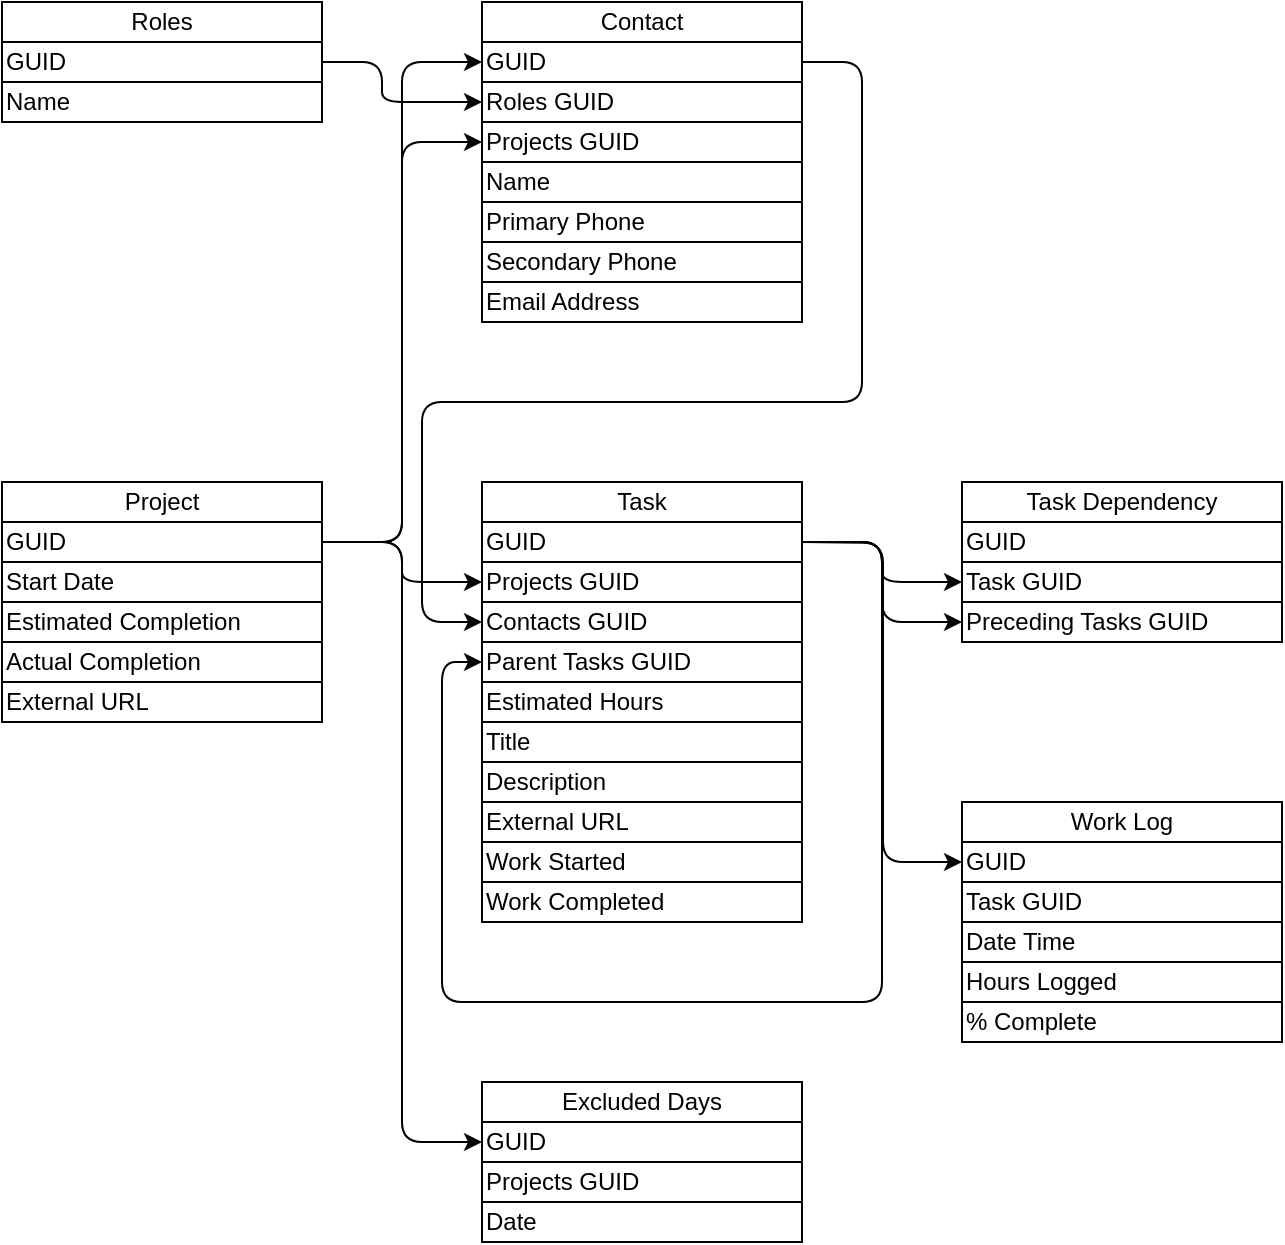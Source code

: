 <mxfile version="14.6.13" type="device"><diagram id="Ld3yckeWrbatdAOdt6-O" name="Page-1"><mxGraphModel dx="550" dy="863" grid="1" gridSize="10" guides="1" tooltips="1" connect="1" arrows="1" fold="1" page="1" pageScale="1" pageWidth="1100" pageHeight="850" math="0" shadow="0"><root><mxCell id="0"/><mxCell id="1" parent="0"/><mxCell id="Q0h7sxtDbXJifM-Z_7Ly-1" value="Project" style="rounded=0;whiteSpace=wrap;html=1;" vertex="1" parent="1"><mxGeometry x="160" y="380" width="160" height="20" as="geometry"/></mxCell><mxCell id="Q0h7sxtDbXJifM-Z_7Ly-2" value="Contact" style="rounded=0;whiteSpace=wrap;html=1;" vertex="1" parent="1"><mxGeometry x="400" y="140" width="160" height="20" as="geometry"/></mxCell><mxCell id="Q0h7sxtDbXJifM-Z_7Ly-3" value="Task" style="rounded=0;whiteSpace=wrap;html=1;" vertex="1" parent="1"><mxGeometry x="400" y="380" width="160" height="20" as="geometry"/></mxCell><mxCell id="Q0h7sxtDbXJifM-Z_7Ly-4" value="Title" style="rounded=0;whiteSpace=wrap;html=1;align=left;" vertex="1" parent="1"><mxGeometry x="400" y="500" width="160" height="20" as="geometry"/></mxCell><mxCell id="Q0h7sxtDbXJifM-Z_7Ly-6" value="Parent Tasks GUID" style="rounded=0;whiteSpace=wrap;html=1;align=left;" vertex="1" parent="1"><mxGeometry x="400" y="460" width="160" height="20" as="geometry"/></mxCell><mxCell id="Q0h7sxtDbXJifM-Z_7Ly-8" value="Estimated Hours" style="rounded=0;whiteSpace=wrap;html=1;align=left;" vertex="1" parent="1"><mxGeometry x="400" y="480" width="160" height="20" as="geometry"/></mxCell><mxCell id="Q0h7sxtDbXJifM-Z_7Ly-10" value="Task Dependency" style="rounded=0;whiteSpace=wrap;html=1;" vertex="1" parent="1"><mxGeometry x="640" y="380" width="160" height="20" as="geometry"/></mxCell><mxCell id="Q0h7sxtDbXJifM-Z_7Ly-11" value="Task GUID" style="rounded=0;whiteSpace=wrap;html=1;align=left;" vertex="1" parent="1"><mxGeometry x="640" y="420" width="160" height="20" as="geometry"/></mxCell><mxCell id="Q0h7sxtDbXJifM-Z_7Ly-15" value="Start Date" style="rounded=0;whiteSpace=wrap;html=1;align=left;" vertex="1" parent="1"><mxGeometry x="160" y="420" width="160" height="20" as="geometry"/></mxCell><mxCell id="Q0h7sxtDbXJifM-Z_7Ly-16" value="Excluded Days" style="rounded=0;whiteSpace=wrap;html=1;" vertex="1" parent="1"><mxGeometry x="400" y="680" width="160" height="20" as="geometry"/></mxCell><mxCell id="Q0h7sxtDbXJifM-Z_7Ly-18" value="Work Log" style="rounded=0;whiteSpace=wrap;html=1;" vertex="1" parent="1"><mxGeometry x="640" y="540" width="160" height="20" as="geometry"/></mxCell><mxCell id="Q0h7sxtDbXJifM-Z_7Ly-19" value="GUID" style="rounded=0;whiteSpace=wrap;html=1;align=left;" vertex="1" parent="1"><mxGeometry x="640" y="560" width="160" height="20" as="geometry"/></mxCell><mxCell id="Q0h7sxtDbXJifM-Z_7Ly-20" value="Task GUID" style="rounded=0;whiteSpace=wrap;html=1;align=left;" vertex="1" parent="1"><mxGeometry x="640" y="580" width="160" height="20" as="geometry"/></mxCell><mxCell id="Q0h7sxtDbXJifM-Z_7Ly-22" value="Estimated Completion" style="rounded=0;whiteSpace=wrap;html=1;align=left;" vertex="1" parent="1"><mxGeometry x="160" y="440" width="160" height="20" as="geometry"/></mxCell><mxCell id="Q0h7sxtDbXJifM-Z_7Ly-23" value="Actual Completion" style="rounded=0;whiteSpace=wrap;html=1;align=left;" vertex="1" parent="1"><mxGeometry x="160" y="460" width="160" height="20" as="geometry"/></mxCell><mxCell id="Q0h7sxtDbXJifM-Z_7Ly-26" value="Projects GUID" style="rounded=0;whiteSpace=wrap;html=1;align=left;" vertex="1" parent="1"><mxGeometry x="400" y="420" width="160" height="20" as="geometry"/></mxCell><mxCell id="Q0h7sxtDbXJifM-Z_7Ly-27" value="Preceding Tasks GUID" style="rounded=0;whiteSpace=wrap;html=1;align=left;" vertex="1" parent="1"><mxGeometry x="640" y="440" width="160" height="20" as="geometry"/></mxCell><mxCell id="Q0h7sxtDbXJifM-Z_7Ly-28" value="GUID" style="rounded=0;whiteSpace=wrap;html=1;align=left;" vertex="1" parent="1"><mxGeometry x="640" y="400" width="160" height="20" as="geometry"/></mxCell><mxCell id="Q0h7sxtDbXJifM-Z_7Ly-29" value="GUID" style="rounded=0;whiteSpace=wrap;html=1;align=left;" vertex="1" parent="1"><mxGeometry x="400" y="400" width="160" height="20" as="geometry"/></mxCell><mxCell id="Q0h7sxtDbXJifM-Z_7Ly-30" value="GUID" style="rounded=0;whiteSpace=wrap;html=1;align=left;" vertex="1" parent="1"><mxGeometry x="160" y="400" width="160" height="20" as="geometry"/></mxCell><mxCell id="Q0h7sxtDbXJifM-Z_7Ly-31" value="GUID" style="rounded=0;whiteSpace=wrap;html=1;align=left;" vertex="1" parent="1"><mxGeometry x="400" y="160" width="160" height="20" as="geometry"/></mxCell><mxCell id="Q0h7sxtDbXJifM-Z_7Ly-32" value="GUID" style="rounded=0;whiteSpace=wrap;html=1;align=left;" vertex="1" parent="1"><mxGeometry x="400" y="700" width="160" height="20" as="geometry"/></mxCell><mxCell id="Q0h7sxtDbXJifM-Z_7Ly-33" value="Date" style="rounded=0;whiteSpace=wrap;html=1;align=left;" vertex="1" parent="1"><mxGeometry x="400" y="740" width="160" height="20" as="geometry"/></mxCell><mxCell id="Q0h7sxtDbXJifM-Z_7Ly-34" value="Name" style="rounded=0;whiteSpace=wrap;html=1;align=left;" vertex="1" parent="1"><mxGeometry x="400" y="220" width="160" height="20" as="geometry"/></mxCell><mxCell id="Q0h7sxtDbXJifM-Z_7Ly-35" value="Roles GUID" style="rounded=0;whiteSpace=wrap;html=1;align=left;" vertex="1" parent="1"><mxGeometry x="400" y="180" width="160" height="20" as="geometry"/></mxCell><mxCell id="Q0h7sxtDbXJifM-Z_7Ly-36" value="Roles" style="rounded=0;whiteSpace=wrap;html=1;" vertex="1" parent="1"><mxGeometry x="160" y="140" width="160" height="20" as="geometry"/></mxCell><mxCell id="Q0h7sxtDbXJifM-Z_7Ly-37" value="GUID" style="rounded=0;whiteSpace=wrap;html=1;align=left;" vertex="1" parent="1"><mxGeometry x="160" y="160" width="160" height="20" as="geometry"/></mxCell><mxCell id="Q0h7sxtDbXJifM-Z_7Ly-38" value="Name" style="rounded=0;whiteSpace=wrap;html=1;align=left;" vertex="1" parent="1"><mxGeometry x="160" y="180" width="160" height="20" as="geometry"/></mxCell><mxCell id="Q0h7sxtDbXJifM-Z_7Ly-39" value="Primary Phone" style="rounded=0;whiteSpace=wrap;html=1;align=left;" vertex="1" parent="1"><mxGeometry x="400" y="240" width="160" height="20" as="geometry"/></mxCell><mxCell id="Q0h7sxtDbXJifM-Z_7Ly-40" value="Secondary Phone" style="rounded=0;whiteSpace=wrap;html=1;align=left;" vertex="1" parent="1"><mxGeometry x="400" y="260" width="160" height="20" as="geometry"/></mxCell><mxCell id="Q0h7sxtDbXJifM-Z_7Ly-41" value="Email Address" style="rounded=0;whiteSpace=wrap;html=1;align=left;" vertex="1" parent="1"><mxGeometry x="400" y="280" width="160" height="20" as="geometry"/></mxCell><mxCell id="Q0h7sxtDbXJifM-Z_7Ly-42" value="Projects GUID" style="rounded=0;whiteSpace=wrap;html=1;align=left;" vertex="1" parent="1"><mxGeometry x="400" y="720" width="160" height="20" as="geometry"/></mxCell><mxCell id="Q0h7sxtDbXJifM-Z_7Ly-43" value="" style="endArrow=classic;html=1;exitX=1;exitY=0.5;exitDx=0;exitDy=0;entryX=0;entryY=0.5;entryDx=0;entryDy=0;edgeStyle=orthogonalEdgeStyle;" edge="1" parent="1" source="Q0h7sxtDbXJifM-Z_7Ly-30" target="Q0h7sxtDbXJifM-Z_7Ly-32"><mxGeometry width="50" height="50" relative="1" as="geometry"><mxPoint x="180" y="420" as="sourcePoint"/><mxPoint x="230" y="370" as="targetPoint"/></mxGeometry></mxCell><mxCell id="Q0h7sxtDbXJifM-Z_7Ly-45" value="Projects GUID" style="rounded=0;whiteSpace=wrap;html=1;align=left;" vertex="1" parent="1"><mxGeometry x="400" y="200" width="160" height="20" as="geometry"/></mxCell><mxCell id="Q0h7sxtDbXJifM-Z_7Ly-46" value="" style="endArrow=classic;html=1;exitX=1;exitY=0.5;exitDx=0;exitDy=0;entryX=0;entryY=0.5;entryDx=0;entryDy=0;edgeStyle=orthogonalEdgeStyle;" edge="1" parent="1" source="Q0h7sxtDbXJifM-Z_7Ly-30" target="Q0h7sxtDbXJifM-Z_7Ly-31"><mxGeometry width="50" height="50" relative="1" as="geometry"><mxPoint x="500" y="420" as="sourcePoint"/><mxPoint x="550" y="370" as="targetPoint"/></mxGeometry></mxCell><mxCell id="Q0h7sxtDbXJifM-Z_7Ly-47" value="" style="endArrow=classic;html=1;exitX=1;exitY=0.5;exitDx=0;exitDy=0;entryX=0;entryY=0.5;entryDx=0;entryDy=0;edgeStyle=orthogonalEdgeStyle;" edge="1" parent="1" source="Q0h7sxtDbXJifM-Z_7Ly-30" target="Q0h7sxtDbXJifM-Z_7Ly-26"><mxGeometry width="50" height="50" relative="1" as="geometry"><mxPoint x="500" y="420" as="sourcePoint"/><mxPoint x="550" y="370" as="targetPoint"/></mxGeometry></mxCell><mxCell id="Q0h7sxtDbXJifM-Z_7Ly-48" value="" style="endArrow=classic;html=1;entryX=0;entryY=0.5;entryDx=0;entryDy=0;exitX=1;exitY=0.5;exitDx=0;exitDy=0;edgeStyle=orthogonalEdgeStyle;" edge="1" parent="1" source="Q0h7sxtDbXJifM-Z_7Ly-29" target="Q0h7sxtDbXJifM-Z_7Ly-11"><mxGeometry width="50" height="50" relative="1" as="geometry"><mxPoint x="500" y="420" as="sourcePoint"/><mxPoint x="550" y="370" as="targetPoint"/></mxGeometry></mxCell><mxCell id="Q0h7sxtDbXJifM-Z_7Ly-49" value="" style="endArrow=classic;html=1;entryX=0;entryY=0.5;entryDx=0;entryDy=0;exitX=1;exitY=0.5;exitDx=0;exitDy=0;edgeStyle=orthogonalEdgeStyle;" edge="1" parent="1" source="Q0h7sxtDbXJifM-Z_7Ly-29" target="Q0h7sxtDbXJifM-Z_7Ly-27"><mxGeometry width="50" height="50" relative="1" as="geometry"><mxPoint x="500" y="420" as="sourcePoint"/><mxPoint x="550" y="370" as="targetPoint"/></mxGeometry></mxCell><mxCell id="Q0h7sxtDbXJifM-Z_7Ly-50" value="" style="endArrow=classic;html=1;entryX=0;entryY=0.5;entryDx=0;entryDy=0;edgeStyle=orthogonalEdgeStyle;" edge="1" parent="1" target="Q0h7sxtDbXJifM-Z_7Ly-19"><mxGeometry width="50" height="50" relative="1" as="geometry"><mxPoint x="560" y="410" as="sourcePoint"/><mxPoint x="600" y="540" as="targetPoint"/></mxGeometry></mxCell><mxCell id="Q0h7sxtDbXJifM-Z_7Ly-51" value="Date Time" style="rounded=0;whiteSpace=wrap;html=1;align=left;" vertex="1" parent="1"><mxGeometry x="640" y="600" width="160" height="20" as="geometry"/></mxCell><mxCell id="Q0h7sxtDbXJifM-Z_7Ly-52" value="Hours Logged" style="rounded=0;whiteSpace=wrap;html=1;align=left;" vertex="1" parent="1"><mxGeometry x="640" y="620" width="160" height="20" as="geometry"/></mxCell><mxCell id="Q0h7sxtDbXJifM-Z_7Ly-53" value="% Complete" style="rounded=0;whiteSpace=wrap;html=1;align=left;" vertex="1" parent="1"><mxGeometry x="640" y="640" width="160" height="20" as="geometry"/></mxCell><mxCell id="Q0h7sxtDbXJifM-Z_7Ly-54" value="" style="endArrow=classic;html=1;entryX=0;entryY=0.5;entryDx=0;entryDy=0;exitX=1;exitY=0.5;exitDx=0;exitDy=0;edgeStyle=orthogonalEdgeStyle;" edge="1" parent="1" source="Q0h7sxtDbXJifM-Z_7Ly-37" target="Q0h7sxtDbXJifM-Z_7Ly-35"><mxGeometry width="50" height="50" relative="1" as="geometry"><mxPoint x="500" y="400" as="sourcePoint"/><mxPoint x="550" y="350" as="targetPoint"/><Array as="points"><mxPoint x="350" y="170"/><mxPoint x="350" y="190"/></Array></mxGeometry></mxCell><mxCell id="Q0h7sxtDbXJifM-Z_7Ly-55" value="" style="endArrow=classic;html=1;entryX=0;entryY=0.5;entryDx=0;entryDy=0;edgeStyle=orthogonalEdgeStyle;" edge="1" parent="1" target="Q0h7sxtDbXJifM-Z_7Ly-45"><mxGeometry width="50" height="50" relative="1" as="geometry"><mxPoint x="320" y="410" as="sourcePoint"/><mxPoint x="550" y="370" as="targetPoint"/><Array as="points"><mxPoint x="360" y="410"/><mxPoint x="360" y="210"/></Array></mxGeometry></mxCell><mxCell id="Q0h7sxtDbXJifM-Z_7Ly-56" value="" style="endArrow=classic;html=1;exitX=1;exitY=0.5;exitDx=0;exitDy=0;entryX=0;entryY=0.5;entryDx=0;entryDy=0;edgeStyle=orthogonalEdgeStyle;" edge="1" parent="1" source="Q0h7sxtDbXJifM-Z_7Ly-31" target="Q0h7sxtDbXJifM-Z_7Ly-57"><mxGeometry width="50" height="50" relative="1" as="geometry"><mxPoint x="780" y="280" as="sourcePoint"/><mxPoint x="1000" y="140" as="targetPoint"/><Array as="points"><mxPoint x="590" y="170"/><mxPoint x="590" y="340"/><mxPoint x="370" y="340"/><mxPoint x="370" y="450"/></Array></mxGeometry></mxCell><mxCell id="Q0h7sxtDbXJifM-Z_7Ly-57" value="Contacts GUID" style="rounded=0;whiteSpace=wrap;html=1;align=left;" vertex="1" parent="1"><mxGeometry x="400" y="440" width="160" height="20" as="geometry"/></mxCell><mxCell id="Q0h7sxtDbXJifM-Z_7Ly-59" value="" style="endArrow=classic;html=1;entryX=0;entryY=0.5;entryDx=0;entryDy=0;edgeStyle=orthogonalEdgeStyle;" edge="1" parent="1" target="Q0h7sxtDbXJifM-Z_7Ly-6"><mxGeometry width="50" height="50" relative="1" as="geometry"><mxPoint x="560" y="410" as="sourcePoint"/><mxPoint x="500" y="370" as="targetPoint"/><Array as="points"><mxPoint x="600" y="410"/><mxPoint x="600" y="640"/><mxPoint x="380" y="640"/><mxPoint x="380" y="470"/></Array></mxGeometry></mxCell><mxCell id="Q0h7sxtDbXJifM-Z_7Ly-60" value="External URL" style="rounded=0;whiteSpace=wrap;html=1;align=left;" vertex="1" parent="1"><mxGeometry x="400" y="540" width="160" height="20" as="geometry"/></mxCell><mxCell id="Q0h7sxtDbXJifM-Z_7Ly-61" value="Description" style="rounded=0;whiteSpace=wrap;html=1;align=left;" vertex="1" parent="1"><mxGeometry x="400" y="520" width="160" height="20" as="geometry"/></mxCell><mxCell id="Q0h7sxtDbXJifM-Z_7Ly-62" value="External URL" style="rounded=0;whiteSpace=wrap;html=1;align=left;" vertex="1" parent="1"><mxGeometry x="160" y="480" width="160" height="20" as="geometry"/></mxCell><mxCell id="Q0h7sxtDbXJifM-Z_7Ly-63" value="Work Started" style="rounded=0;whiteSpace=wrap;html=1;align=left;" vertex="1" parent="1"><mxGeometry x="400" y="560" width="160" height="20" as="geometry"/></mxCell><mxCell id="Q0h7sxtDbXJifM-Z_7Ly-64" value="Work Completed" style="rounded=0;whiteSpace=wrap;html=1;align=left;" vertex="1" parent="1"><mxGeometry x="400" y="580" width="160" height="20" as="geometry"/></mxCell></root></mxGraphModel></diagram></mxfile>